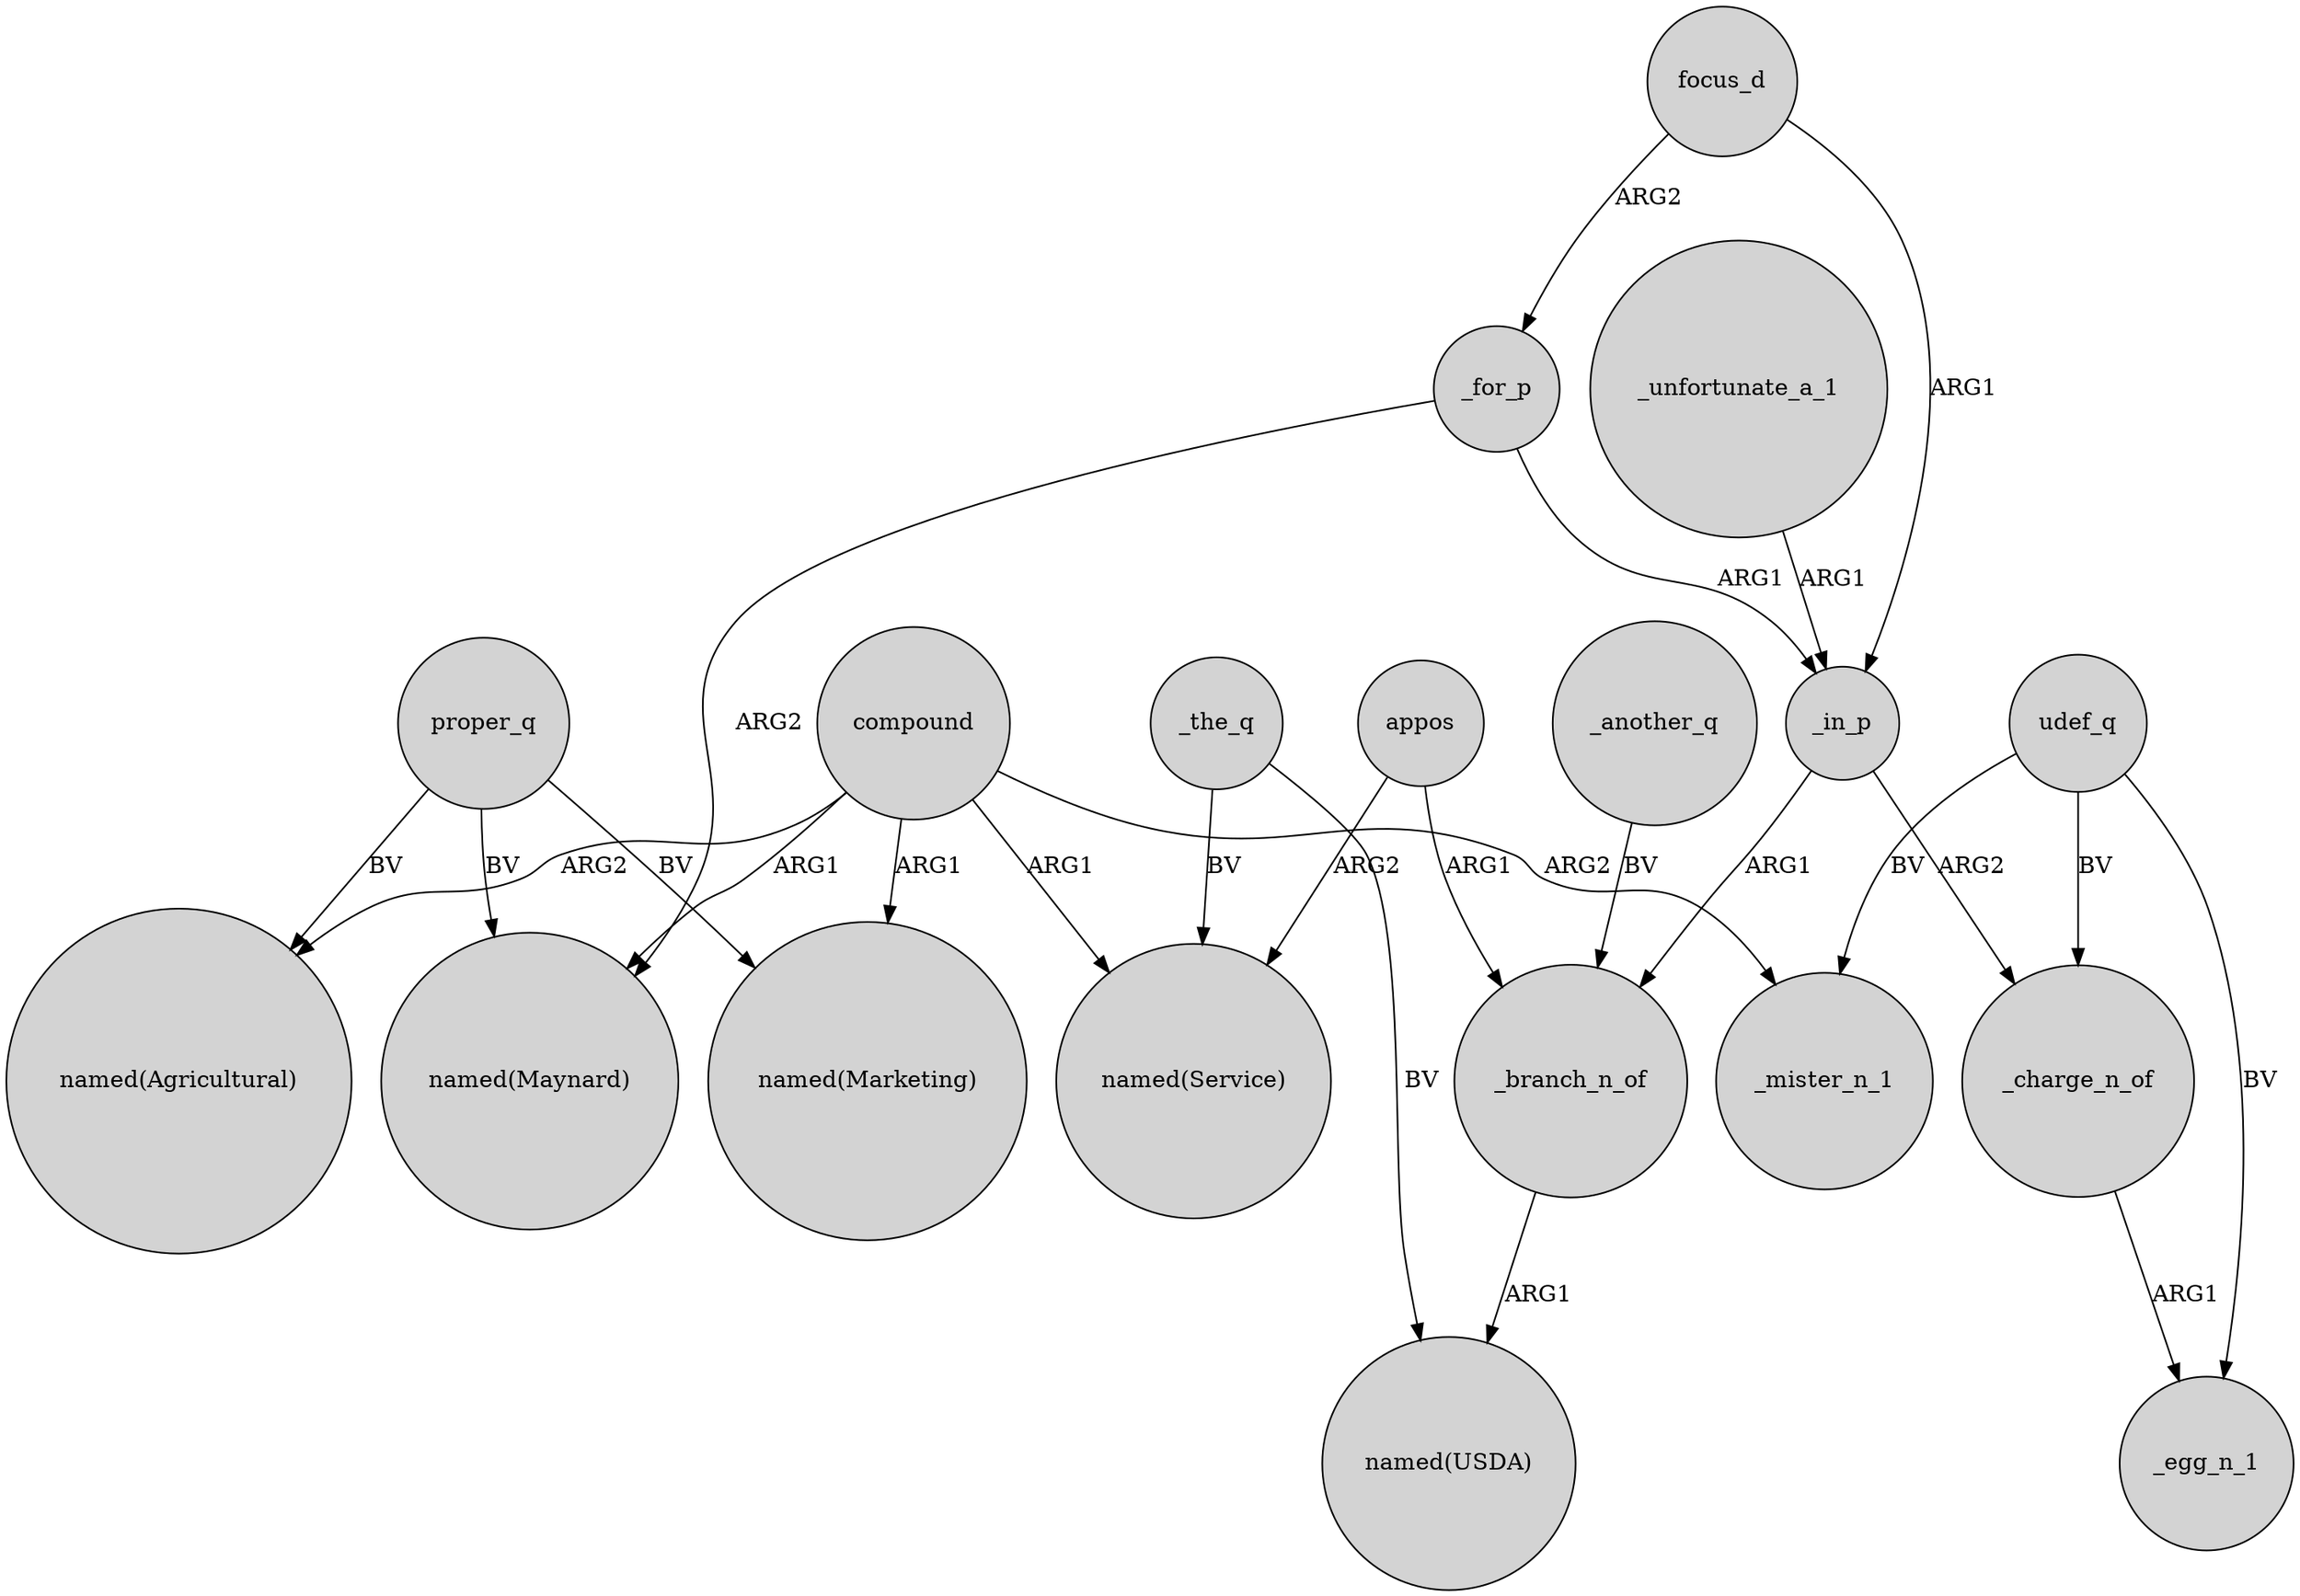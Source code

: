 digraph {
	node [shape=circle style=filled]
	proper_q -> "named(Marketing)" [label=BV]
	_in_p -> _branch_n_of [label=ARG1]
	_branch_n_of -> "named(USDA)" [label=ARG1]
	_for_p -> "named(Maynard)" [label=ARG2]
	_the_q -> "named(USDA)" [label=BV]
	compound -> _mister_n_1 [label=ARG2]
	compound -> "named(Maynard)" [label=ARG1]
	udef_q -> _mister_n_1 [label=BV]
	_charge_n_of -> _egg_n_1 [label=ARG1]
	udef_q -> _charge_n_of [label=BV]
	compound -> "named(Service)" [label=ARG1]
	focus_d -> _for_p [label=ARG2]
	appos -> "named(Service)" [label=ARG2]
	_another_q -> _branch_n_of [label=BV]
	_the_q -> "named(Service)" [label=BV]
	proper_q -> "named(Maynard)" [label=BV]
	focus_d -> _in_p [label=ARG1]
	proper_q -> "named(Agricultural)" [label=BV]
	_unfortunate_a_1 -> _in_p [label=ARG1]
	udef_q -> _egg_n_1 [label=BV]
	appos -> _branch_n_of [label=ARG1]
	compound -> "named(Marketing)" [label=ARG1]
	compound -> "named(Agricultural)" [label=ARG2]
	_in_p -> _charge_n_of [label=ARG2]
	_for_p -> _in_p [label=ARG1]
}
